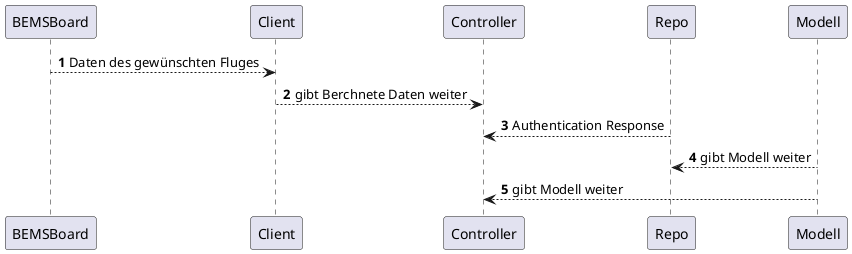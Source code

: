 @startuml
'https://plantuml.com/sequence-diagram

autonumber

BEMSBoard --> Client : Daten des gewünschten Fluges
Client --> Controller: gibt Berchnete Daten weiter
Repo --> Controller: Authentication Response
Modell -->Repo : gibt Modell weiter
Modell --> Controller: gibt Modell weiter

@enduml